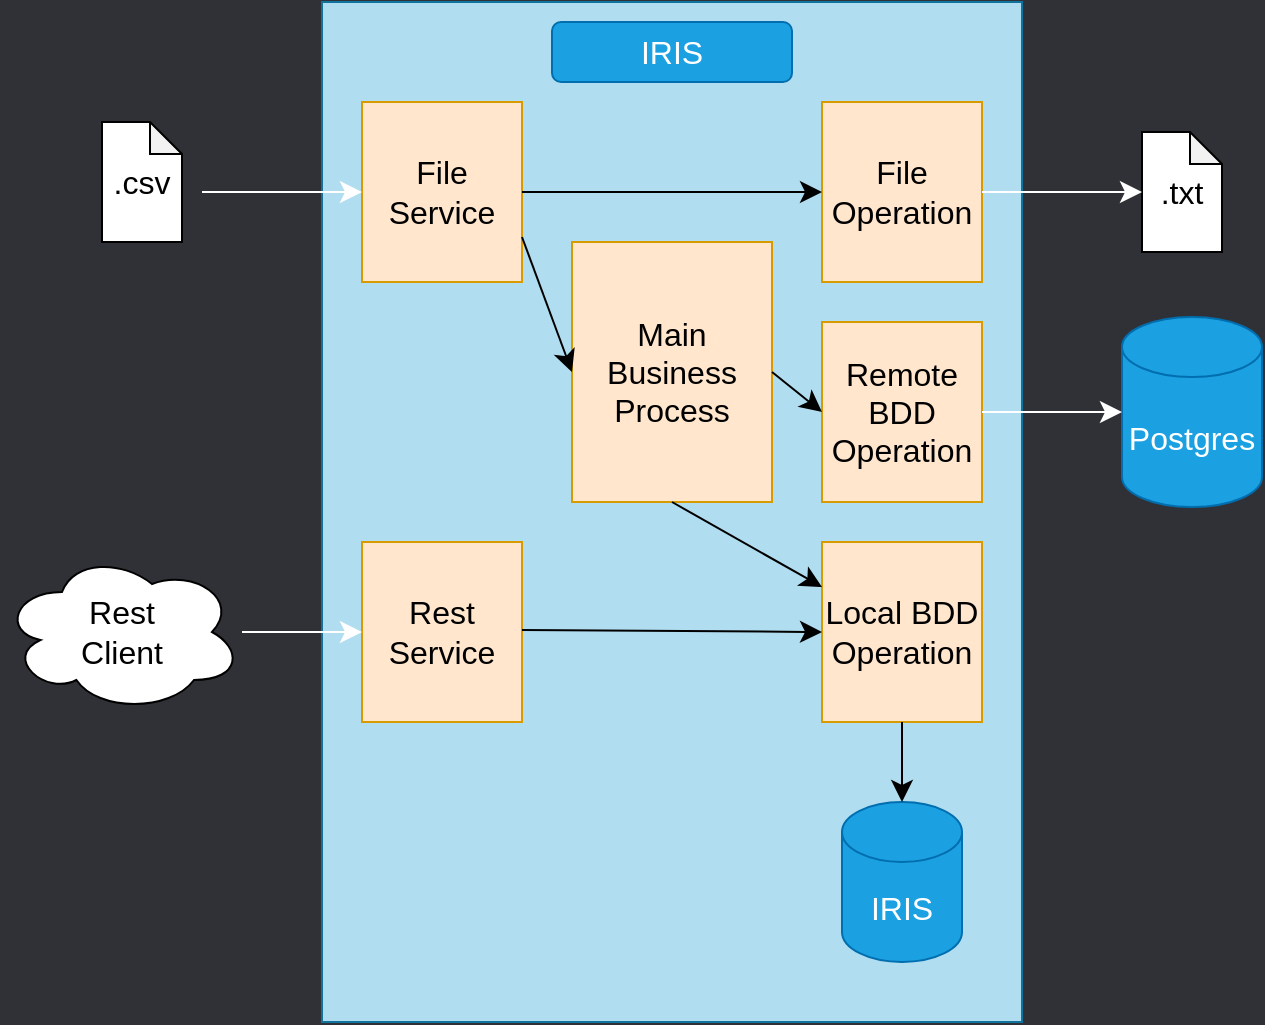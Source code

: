 <mxfile version="22.0.1" type="device">
  <diagram name="Page-1" id="2iEn5ggF5XT1SGPWybfB">
    <mxGraphModel dx="920" dy="792" grid="1" gridSize="10" guides="1" tooltips="1" connect="1" arrows="1" fold="1" page="1" pageScale="1" pageWidth="1169" pageHeight="827" background="#303136" math="0" shadow="0">
      <root>
        <mxCell id="0" />
        <mxCell id="1" parent="0" />
        <mxCell id="wONUlLobx3IYYTzE_S_x-2" value="" style="rounded=0;whiteSpace=wrap;html=1;fillColor=#b1ddf0;strokeColor=#10739e;" vertex="1" parent="1">
          <mxGeometry x="310" y="150" width="350" height="510" as="geometry" />
        </mxCell>
        <mxCell id="wONUlLobx3IYYTzE_S_x-4" value=".csv" style="shape=note;whiteSpace=wrap;html=1;backgroundOutline=1;darkOpacity=0.05;fontSize=16;size=16;" vertex="1" parent="1">
          <mxGeometry x="200" y="210" width="40" height="60" as="geometry" />
        </mxCell>
        <mxCell id="wONUlLobx3IYYTzE_S_x-5" value="IRIS" style="rounded=1;whiteSpace=wrap;html=1;fontSize=16;fillColor=#1ba1e2;fontColor=#ffffff;strokeColor=#006EAF;" vertex="1" parent="1">
          <mxGeometry x="425" y="160" width="120" height="30" as="geometry" />
        </mxCell>
        <mxCell id="wONUlLobx3IYYTzE_S_x-6" value="File Service" style="rounded=0;whiteSpace=wrap;html=1;fontSize=16;fillColor=#ffe6cc;strokeColor=#d79b00;" vertex="1" parent="1">
          <mxGeometry x="330" y="200" width="80" height="90" as="geometry" />
        </mxCell>
        <mxCell id="wONUlLobx3IYYTzE_S_x-7" value="File Operation" style="rounded=0;whiteSpace=wrap;html=1;fontSize=16;fillColor=#ffe6cc;strokeColor=#d79b00;" vertex="1" parent="1">
          <mxGeometry x="560" y="200" width="80" height="90" as="geometry" />
        </mxCell>
        <mxCell id="wONUlLobx3IYYTzE_S_x-8" value="Local BDD Operation" style="rounded=0;whiteSpace=wrap;html=1;fontSize=16;fillColor=#ffe6cc;strokeColor=#d79b00;" vertex="1" parent="1">
          <mxGeometry x="560" y="420" width="80" height="90" as="geometry" />
        </mxCell>
        <mxCell id="wONUlLobx3IYYTzE_S_x-9" value="Remote BDD Operation" style="rounded=0;whiteSpace=wrap;html=1;fontSize=16;fillColor=#ffe6cc;strokeColor=#d79b00;" vertex="1" parent="1">
          <mxGeometry x="560" y="310" width="80" height="90" as="geometry" />
        </mxCell>
        <mxCell id="wONUlLobx3IYYTzE_S_x-10" value="IRIS" style="shape=cylinder3;whiteSpace=wrap;html=1;boundedLbl=1;backgroundOutline=1;size=15;fontSize=16;fillColor=#1ba1e2;fontColor=#ffffff;strokeColor=#006EAF;" vertex="1" parent="1">
          <mxGeometry x="570" y="550" width="60" height="80" as="geometry" />
        </mxCell>
        <mxCell id="wONUlLobx3IYYTzE_S_x-11" value="Postgres" style="shape=cylinder3;whiteSpace=wrap;html=1;boundedLbl=1;backgroundOutline=1;size=15;fontSize=16;fillColor=#1ba1e2;fontColor=#ffffff;strokeColor=#006EAF;" vertex="1" parent="1">
          <mxGeometry x="710" y="307.5" width="70" height="95" as="geometry" />
        </mxCell>
        <mxCell id="wONUlLobx3IYYTzE_S_x-12" style="edgeStyle=none;curved=1;rounded=0;orthogonalLoop=1;jettySize=auto;html=1;exitX=0.5;exitY=1;exitDx=0;exitDy=0;fontSize=12;startSize=8;endSize=8;" edge="1" parent="1" source="wONUlLobx3IYYTzE_S_x-7" target="wONUlLobx3IYYTzE_S_x-7">
          <mxGeometry relative="1" as="geometry" />
        </mxCell>
        <mxCell id="wONUlLobx3IYYTzE_S_x-14" value="Rest&lt;br&gt;Service" style="rounded=0;whiteSpace=wrap;html=1;fontSize=16;fillColor=#ffe6cc;strokeColor=#d79b00;" vertex="1" parent="1">
          <mxGeometry x="330" y="420" width="80" height="90" as="geometry" />
        </mxCell>
        <mxCell id="wONUlLobx3IYYTzE_S_x-15" value="Main&lt;br&gt;Business&lt;br&gt;Process" style="rounded=0;whiteSpace=wrap;html=1;fontSize=16;fillColor=#ffe6cc;strokeColor=#d79b00;" vertex="1" parent="1">
          <mxGeometry x="435" y="270" width="100" height="130" as="geometry" />
        </mxCell>
        <mxCell id="wONUlLobx3IYYTzE_S_x-16" value="" style="endArrow=classic;html=1;rounded=0;fontSize=12;startSize=8;endSize=8;curved=1;entryX=0;entryY=0.5;entryDx=0;entryDy=0;strokeColor=#FFFFFF;" edge="1" parent="1" target="wONUlLobx3IYYTzE_S_x-6">
          <mxGeometry width="50" height="50" relative="1" as="geometry">
            <mxPoint x="250" y="245" as="sourcePoint" />
            <mxPoint x="500" y="380" as="targetPoint" />
          </mxGeometry>
        </mxCell>
        <mxCell id="wONUlLobx3IYYTzE_S_x-17" value="" style="endArrow=classic;html=1;rounded=0;fontSize=12;startSize=8;endSize=8;curved=1;entryX=0;entryY=0.5;entryDx=0;entryDy=0;entryPerimeter=0;exitX=1;exitY=0.5;exitDx=0;exitDy=0;strokeColor=#FFFFFF;" edge="1" parent="1" source="wONUlLobx3IYYTzE_S_x-9" target="wONUlLobx3IYYTzE_S_x-11">
          <mxGeometry width="50" height="50" relative="1" as="geometry">
            <mxPoint x="450" y="430" as="sourcePoint" />
            <mxPoint x="500" y="380" as="targetPoint" />
          </mxGeometry>
        </mxCell>
        <mxCell id="wONUlLobx3IYYTzE_S_x-18" value="" style="endArrow=classic;html=1;rounded=0;fontSize=12;startSize=8;endSize=8;curved=1;entryX=0;entryY=0.5;entryDx=0;entryDy=0;exitX=1;exitY=0.5;exitDx=0;exitDy=0;" edge="1" parent="1" source="wONUlLobx3IYYTzE_S_x-6" target="wONUlLobx3IYYTzE_S_x-7">
          <mxGeometry width="50" height="50" relative="1" as="geometry">
            <mxPoint x="450" y="430" as="sourcePoint" />
            <mxPoint x="500" y="380" as="targetPoint" />
          </mxGeometry>
        </mxCell>
        <mxCell id="wONUlLobx3IYYTzE_S_x-20" value="" style="endArrow=classic;html=1;rounded=0;fontSize=12;startSize=8;endSize=8;curved=1;entryX=0;entryY=0.5;entryDx=0;entryDy=0;exitX=1;exitY=0.75;exitDx=0;exitDy=0;" edge="1" parent="1" source="wONUlLobx3IYYTzE_S_x-6" target="wONUlLobx3IYYTzE_S_x-15">
          <mxGeometry width="50" height="50" relative="1" as="geometry">
            <mxPoint x="450" y="430" as="sourcePoint" />
            <mxPoint x="500" y="380" as="targetPoint" />
          </mxGeometry>
        </mxCell>
        <mxCell id="wONUlLobx3IYYTzE_S_x-21" value=".txt" style="shape=note;whiteSpace=wrap;html=1;backgroundOutline=1;darkOpacity=0.05;fontSize=16;size=16;" vertex="1" parent="1">
          <mxGeometry x="720" y="215" width="40" height="60" as="geometry" />
        </mxCell>
        <mxCell id="wONUlLobx3IYYTzE_S_x-22" value="" style="endArrow=classic;html=1;rounded=0;fontSize=12;startSize=8;endSize=8;curved=1;entryX=0;entryY=0.5;entryDx=0;entryDy=0;entryPerimeter=0;exitX=1;exitY=0.5;exitDx=0;exitDy=0;strokeColor=#FFFFFF;" edge="1" parent="1" source="wONUlLobx3IYYTzE_S_x-7" target="wONUlLobx3IYYTzE_S_x-21">
          <mxGeometry width="50" height="50" relative="1" as="geometry">
            <mxPoint x="450" y="430" as="sourcePoint" />
            <mxPoint x="500" y="380" as="targetPoint" />
          </mxGeometry>
        </mxCell>
        <mxCell id="wONUlLobx3IYYTzE_S_x-23" value="" style="endArrow=classic;html=1;rounded=0;fontSize=12;startSize=8;endSize=8;curved=1;entryX=0;entryY=0.5;entryDx=0;entryDy=0;exitX=1;exitY=0.5;exitDx=0;exitDy=0;" edge="1" parent="1" source="wONUlLobx3IYYTzE_S_x-15" target="wONUlLobx3IYYTzE_S_x-9">
          <mxGeometry width="50" height="50" relative="1" as="geometry">
            <mxPoint x="450" y="430" as="sourcePoint" />
            <mxPoint x="500" y="380" as="targetPoint" />
          </mxGeometry>
        </mxCell>
        <mxCell id="wONUlLobx3IYYTzE_S_x-25" value="" style="endArrow=classic;html=1;rounded=0;fontSize=12;startSize=8;endSize=8;curved=1;entryX=0.5;entryY=0;entryDx=0;entryDy=0;entryPerimeter=0;exitX=0.5;exitY=1;exitDx=0;exitDy=0;" edge="1" parent="1" source="wONUlLobx3IYYTzE_S_x-8" target="wONUlLobx3IYYTzE_S_x-10">
          <mxGeometry width="50" height="50" relative="1" as="geometry">
            <mxPoint x="450" y="430" as="sourcePoint" />
            <mxPoint x="500" y="380" as="targetPoint" />
          </mxGeometry>
        </mxCell>
        <mxCell id="wONUlLobx3IYYTzE_S_x-26" value="" style="endArrow=classic;html=1;rounded=0;fontSize=12;startSize=8;endSize=8;curved=1;entryX=0;entryY=0.25;entryDx=0;entryDy=0;exitX=0.5;exitY=1;exitDx=0;exitDy=0;" edge="1" parent="1" source="wONUlLobx3IYYTzE_S_x-15" target="wONUlLobx3IYYTzE_S_x-8">
          <mxGeometry width="50" height="50" relative="1" as="geometry">
            <mxPoint x="450" y="430" as="sourcePoint" />
            <mxPoint x="500" y="380" as="targetPoint" />
          </mxGeometry>
        </mxCell>
        <mxCell id="wONUlLobx3IYYTzE_S_x-27" value="" style="endArrow=classic;html=1;rounded=0;fontSize=12;startSize=8;endSize=8;curved=1;entryX=0;entryY=0.5;entryDx=0;entryDy=0;" edge="1" parent="1" target="wONUlLobx3IYYTzE_S_x-8">
          <mxGeometry width="50" height="50" relative="1" as="geometry">
            <mxPoint x="410" y="464" as="sourcePoint" />
            <mxPoint x="460" y="414" as="targetPoint" />
          </mxGeometry>
        </mxCell>
        <mxCell id="wONUlLobx3IYYTzE_S_x-28" value="Rest&lt;br&gt;Client" style="ellipse;shape=cloud;whiteSpace=wrap;html=1;fontSize=16;" vertex="1" parent="1">
          <mxGeometry x="150" y="425" width="120" height="80" as="geometry" />
        </mxCell>
        <mxCell id="wONUlLobx3IYYTzE_S_x-29" value="" style="endArrow=classic;html=1;rounded=0;fontSize=12;startSize=8;endSize=8;curved=1;entryX=0;entryY=0.5;entryDx=0;entryDy=0;strokeColor=#FFFFFF;" edge="1" parent="1" target="wONUlLobx3IYYTzE_S_x-14">
          <mxGeometry width="50" height="50" relative="1" as="geometry">
            <mxPoint x="270" y="465" as="sourcePoint" />
            <mxPoint x="320" y="420" as="targetPoint" />
          </mxGeometry>
        </mxCell>
      </root>
    </mxGraphModel>
  </diagram>
</mxfile>
